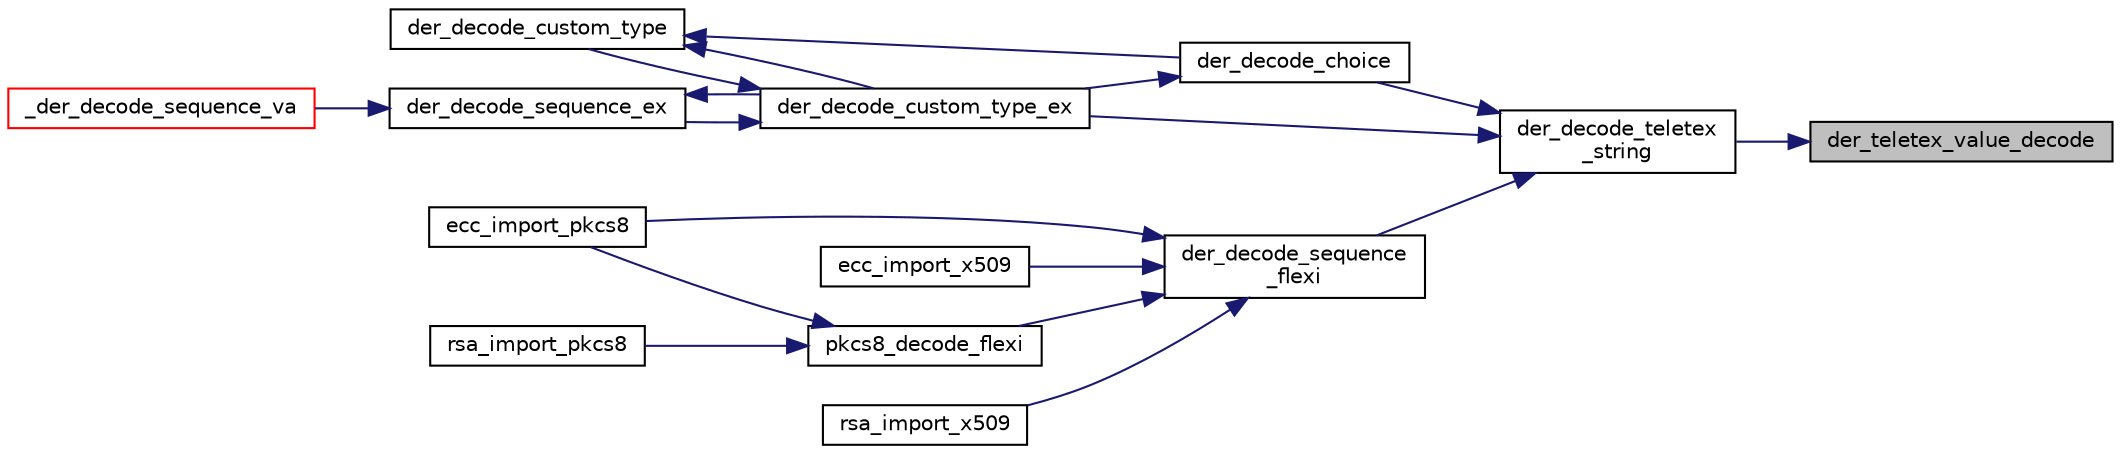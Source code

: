 digraph "der_teletex_value_decode"
{
 // LATEX_PDF_SIZE
  edge [fontname="Helvetica",fontsize="10",labelfontname="Helvetica",labelfontsize="10"];
  node [fontname="Helvetica",fontsize="10",shape=record];
  rankdir="RL";
  Node71 [label="der_teletex_value_decode",height=0.2,width=0.4,color="black", fillcolor="grey75", style="filled", fontcolor="black",tooltip=" "];
  Node71 -> Node72 [dir="back",color="midnightblue",fontsize="10",style="solid"];
  Node72 [label="der_decode_teletex\l_string",height=0.2,width=0.4,color="black", fillcolor="white", style="filled",URL="$der__decode__teletex__string_8c.html#a926dc4d05a1a0243569ea85ff85901b6",tooltip="Store a teletex STRING."];
  Node72 -> Node73 [dir="back",color="midnightblue",fontsize="10",style="solid"];
  Node73 [label="der_decode_choice",height=0.2,width=0.4,color="black", fillcolor="white", style="filled",URL="$der__decode__choice_8c.html#abbc3f8406cbf0c2d75b1c801192dcad4",tooltip="Decode a CHOICE."];
  Node73 -> Node74 [dir="back",color="midnightblue",fontsize="10",style="solid"];
  Node74 [label="der_decode_custom_type_ex",height=0.2,width=0.4,color="black", fillcolor="white", style="filled",URL="$der__decode__custom__type_8c.html#aaa3acc13042e5d9244ac279a354775fe",tooltip="Extended-decode a Custom type."];
  Node74 -> Node75 [dir="back",color="midnightblue",fontsize="10",style="solid"];
  Node75 [label="der_decode_custom_type",height=0.2,width=0.4,color="black", fillcolor="white", style="filled",URL="$der__decode__custom__type_8c.html#a698f6c64586707819ebd6f90a14264e8",tooltip="Decode a Custom type."];
  Node75 -> Node73 [dir="back",color="midnightblue",fontsize="10",style="solid"];
  Node75 -> Node74 [dir="back",color="midnightblue",fontsize="10",style="solid"];
  Node74 -> Node76 [dir="back",color="midnightblue",fontsize="10",style="solid"];
  Node76 [label="der_decode_sequence_ex",height=0.2,width=0.4,color="black", fillcolor="white", style="filled",URL="$der__decode__sequence__ex_8c.html#a388cbc3f5c404637bc51f9dfb2d4f677",tooltip="Decode a SEQUENCE."];
  Node76 -> Node77 [dir="back",color="midnightblue",fontsize="10",style="solid"];
  Node77 [label="_der_decode_sequence_va",height=0.2,width=0.4,color="red", fillcolor="white", style="filled",URL="$der__decode__sequence__multi_8c.html#a1c505b541a0ed6ddcdccc8ddcef9ed9e",tooltip="Decode a SEQUENCE type using a VA list."];
  Node76 -> Node74 [dir="back",color="midnightblue",fontsize="10",style="solid"];
  Node72 -> Node74 [dir="back",color="midnightblue",fontsize="10",style="solid"];
  Node72 -> Node91 [dir="back",color="midnightblue",fontsize="10",style="solid"];
  Node91 [label="der_decode_sequence\l_flexi",height=0.2,width=0.4,color="black", fillcolor="white", style="filled",URL="$der__decode__sequence__flexi_8c.html#acec68888a6eae3b64f54b37cfb43d9b1",tooltip="ASN.1 DER Flexi(ble) decoder will decode arbitrary DER packets and create a linked list of the decode..."];
  Node91 -> Node92 [dir="back",color="midnightblue",fontsize="10",style="solid"];
  Node92 [label="ecc_import_pkcs8",height=0.2,width=0.4,color="black", fillcolor="white", style="filled",URL="$ecc__import__pkcs8_8c.html#a0f0e747f119685eee3cc412f4480c52e",tooltip=" "];
  Node91 -> Node93 [dir="back",color="midnightblue",fontsize="10",style="solid"];
  Node93 [label="ecc_import_x509",height=0.2,width=0.4,color="black", fillcolor="white", style="filled",URL="$ecc__import__x509_8c.html#abd7477bc1144cdfd4f9e2da835eefbf6",tooltip="Import an ECC key from a X.509 certificate."];
  Node91 -> Node94 [dir="back",color="midnightblue",fontsize="10",style="solid"];
  Node94 [label="pkcs8_decode_flexi",height=0.2,width=0.4,color="black", fillcolor="white", style="filled",URL="$pkcs8__decode__flexi_8c.html#a1b0d8fcf234d94638b2554ccea725003",tooltip="PKCS#8 decrypt if necessary & flexi-decode."];
  Node94 -> Node92 [dir="back",color="midnightblue",fontsize="10",style="solid"];
  Node94 -> Node86 [dir="back",color="midnightblue",fontsize="10",style="solid"];
  Node86 [label="rsa_import_pkcs8",height=0.2,width=0.4,color="black", fillcolor="white", style="filled",URL="$rsa__import__pkcs8_8c.html#a3d44c6233a326316f7fb01c9d834fad4",tooltip="Import an RSAPublicKey or RSAPrivateKey in PKCS#8 format."];
  Node91 -> Node87 [dir="back",color="midnightblue",fontsize="10",style="solid"];
  Node87 [label="rsa_import_x509",height=0.2,width=0.4,color="black", fillcolor="white", style="filled",URL="$rsa__import__x509_8c.html#af7fd232bdc803e8d3f8a109dc171110d",tooltip="Import an RSA key from a X.509 certificate."];
}
